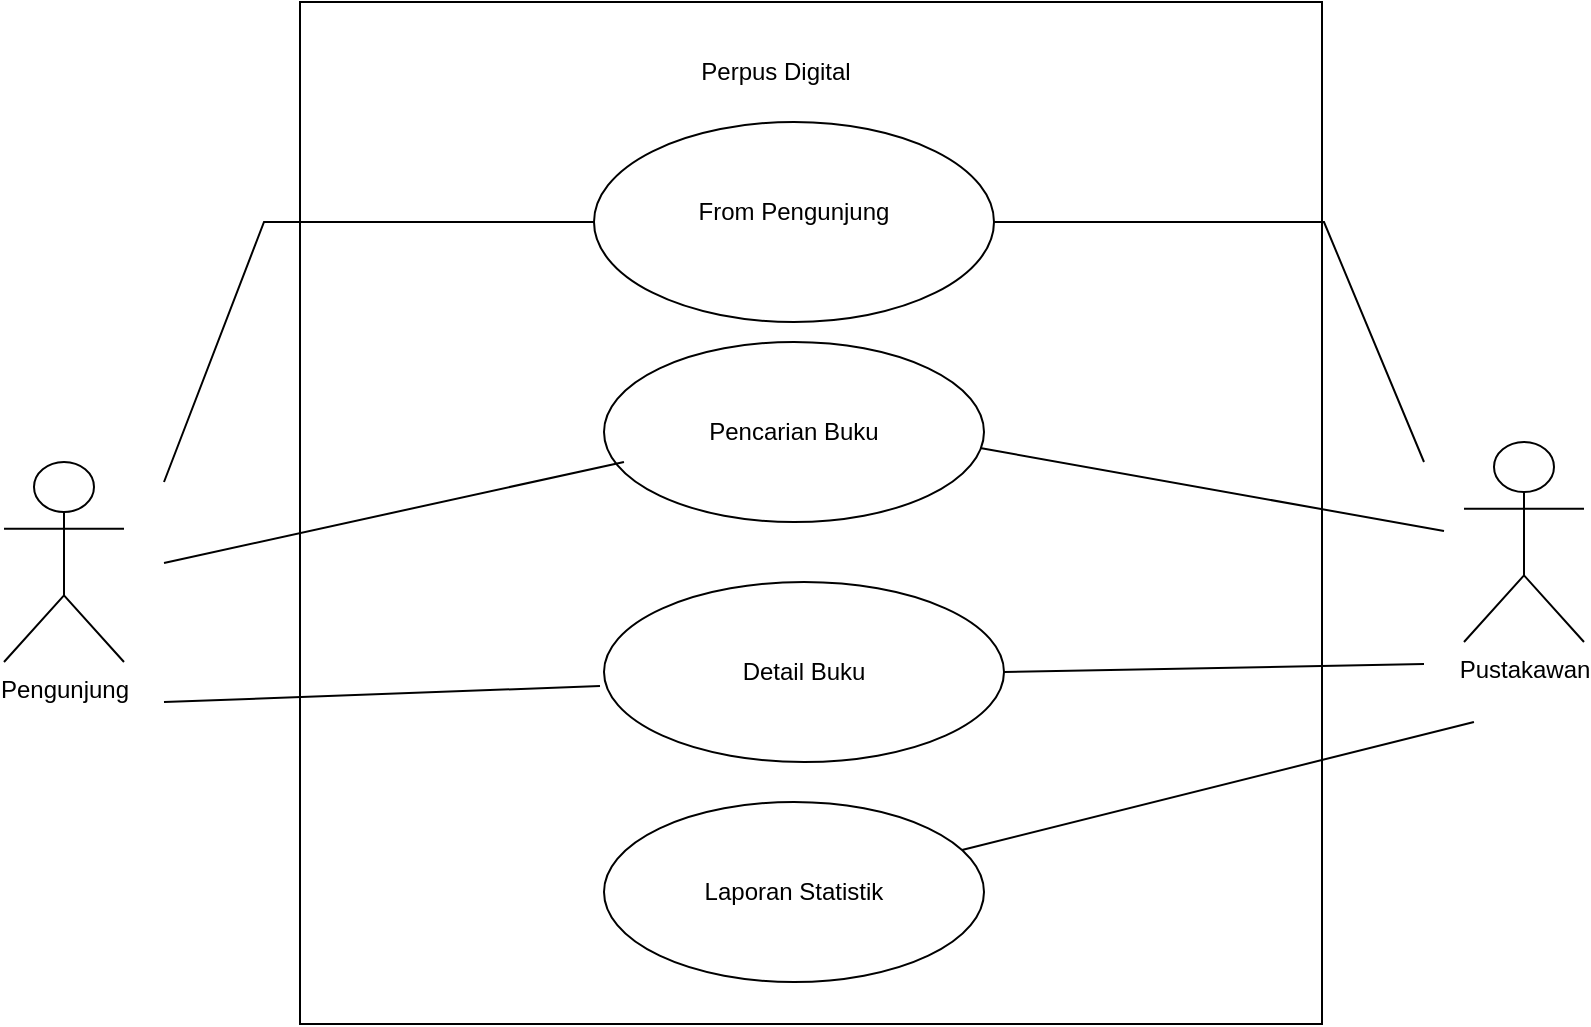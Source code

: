 <mxfile version="23.1.1" type="github">
  <diagram name="Halaman-1" id="AtvrEBhI41xPXYe3vo4j">
    <mxGraphModel dx="1388" dy="790" grid="1" gridSize="10" guides="1" tooltips="1" connect="1" arrows="1" fold="1" page="1" pageScale="1" pageWidth="827" pageHeight="1169" math="0" shadow="0">
      <root>
        <mxCell id="0" />
        <mxCell id="1" parent="0" />
        <mxCell id="qDkghE5DA0OsEVdK3eFN-2" value="Pengunjung" style="shape=umlActor;verticalLabelPosition=bottom;verticalAlign=top;html=1;outlineConnect=0;" vertex="1" parent="1">
          <mxGeometry x="10" y="350" width="60" height="100" as="geometry" />
        </mxCell>
        <mxCell id="qDkghE5DA0OsEVdK3eFN-4" value="" style="whiteSpace=wrap;html=1;aspect=fixed;" vertex="1" parent="1">
          <mxGeometry x="158" y="120" width="511" height="511" as="geometry" />
        </mxCell>
        <mxCell id="qDkghE5DA0OsEVdK3eFN-8" value="Perpus Digital" style="text;html=1;strokeColor=none;fillColor=none;align=center;verticalAlign=middle;whiteSpace=wrap;rounded=0;" vertex="1" parent="1">
          <mxGeometry x="251" y="140" width="290" height="30" as="geometry" />
        </mxCell>
        <mxCell id="qDkghE5DA0OsEVdK3eFN-9" value="" style="ellipse;whiteSpace=wrap;html=1;" vertex="1" parent="1">
          <mxGeometry x="305" y="180" width="200" height="100" as="geometry" />
        </mxCell>
        <mxCell id="qDkghE5DA0OsEVdK3eFN-10" value="From Pengunjung" style="text;html=1;strokeColor=none;fillColor=none;align=center;verticalAlign=middle;whiteSpace=wrap;rounded=0;" vertex="1" parent="1">
          <mxGeometry x="355" y="210" width="100" height="30" as="geometry" />
        </mxCell>
        <mxCell id="qDkghE5DA0OsEVdK3eFN-13" value="" style="ellipse;whiteSpace=wrap;html=1;" vertex="1" parent="1">
          <mxGeometry x="310" y="290" width="190" height="90" as="geometry" />
        </mxCell>
        <mxCell id="qDkghE5DA0OsEVdK3eFN-15" value="" style="ellipse;whiteSpace=wrap;html=1;" vertex="1" parent="1">
          <mxGeometry x="310" y="410" width="200" height="90" as="geometry" />
        </mxCell>
        <mxCell id="qDkghE5DA0OsEVdK3eFN-16" value="" style="ellipse;whiteSpace=wrap;html=1;" vertex="1" parent="1">
          <mxGeometry x="310" y="520" width="190" height="90" as="geometry" />
        </mxCell>
        <mxCell id="qDkghE5DA0OsEVdK3eFN-18" value="Pencarian Buku" style="text;html=1;strokeColor=none;fillColor=none;align=center;verticalAlign=middle;whiteSpace=wrap;rounded=0;" vertex="1" parent="1">
          <mxGeometry x="355" y="320" width="100" height="30" as="geometry" />
        </mxCell>
        <mxCell id="qDkghE5DA0OsEVdK3eFN-19" value="Detail Buku" style="text;html=1;strokeColor=none;fillColor=none;align=center;verticalAlign=middle;whiteSpace=wrap;rounded=0;" vertex="1" parent="1">
          <mxGeometry x="360" y="440" width="100" height="30" as="geometry" />
        </mxCell>
        <mxCell id="qDkghE5DA0OsEVdK3eFN-20" value="Laporan Statistik" style="text;html=1;strokeColor=none;fillColor=none;align=center;verticalAlign=middle;whiteSpace=wrap;rounded=0;" vertex="1" parent="1">
          <mxGeometry x="355" y="550" width="100" height="30" as="geometry" />
        </mxCell>
        <mxCell id="qDkghE5DA0OsEVdK3eFN-25" value="Pustakawan" style="shape=umlActor;verticalLabelPosition=bottom;verticalAlign=top;html=1;outlineConnect=0;" vertex="1" parent="1">
          <mxGeometry x="740" y="340" width="60" height="100" as="geometry" />
        </mxCell>
        <mxCell id="qDkghE5DA0OsEVdK3eFN-26" value="" style="endArrow=none;html=1;rounded=0;entryX=0;entryY=0.5;entryDx=0;entryDy=0;" edge="1" parent="1" target="qDkghE5DA0OsEVdK3eFN-9">
          <mxGeometry width="50" height="50" relative="1" as="geometry">
            <mxPoint x="90" y="360" as="sourcePoint" />
            <mxPoint x="140" y="310" as="targetPoint" />
            <Array as="points">
              <mxPoint x="140" y="230" />
            </Array>
          </mxGeometry>
        </mxCell>
        <mxCell id="qDkghE5DA0OsEVdK3eFN-32" value="" style="endArrow=none;html=1;rounded=0;exitX=1;exitY=0.5;exitDx=0;exitDy=0;" edge="1" parent="1" source="qDkghE5DA0OsEVdK3eFN-9">
          <mxGeometry width="50" height="50" relative="1" as="geometry">
            <mxPoint x="680" y="390" as="sourcePoint" />
            <mxPoint x="720" y="350" as="targetPoint" />
            <Array as="points">
              <mxPoint x="670" y="230" />
            </Array>
          </mxGeometry>
        </mxCell>
        <mxCell id="qDkghE5DA0OsEVdK3eFN-34" value="" style="endArrow=none;html=1;rounded=0;entryX=0.317;entryY=0.45;entryDx=0;entryDy=0;entryPerimeter=0;" edge="1" parent="1" target="qDkghE5DA0OsEVdK3eFN-4">
          <mxGeometry width="50" height="50" relative="1" as="geometry">
            <mxPoint x="90" y="400.5" as="sourcePoint" />
            <mxPoint x="140" y="350.5" as="targetPoint" />
          </mxGeometry>
        </mxCell>
        <mxCell id="qDkghE5DA0OsEVdK3eFN-35" value="" style="endArrow=none;html=1;rounded=0;entryX=-0.01;entryY=0.578;entryDx=0;entryDy=0;entryPerimeter=0;" edge="1" parent="1" target="qDkghE5DA0OsEVdK3eFN-15">
          <mxGeometry width="50" height="50" relative="1" as="geometry">
            <mxPoint x="90" y="470" as="sourcePoint" />
            <mxPoint x="140" y="420" as="targetPoint" />
          </mxGeometry>
        </mxCell>
        <mxCell id="qDkghE5DA0OsEVdK3eFN-36" value="" style="endArrow=none;html=1;rounded=0;entryX=0.317;entryY=0.45;entryDx=0;entryDy=0;entryPerimeter=0;exitX=0.99;exitY=0.589;exitDx=0;exitDy=0;exitPerimeter=0;" edge="1" parent="1" source="qDkghE5DA0OsEVdK3eFN-13">
          <mxGeometry width="50" height="50" relative="1" as="geometry">
            <mxPoint x="480" y="350" as="sourcePoint" />
            <mxPoint x="730" y="384.5" as="targetPoint" />
          </mxGeometry>
        </mxCell>
        <mxCell id="qDkghE5DA0OsEVdK3eFN-37" value="" style="endArrow=none;html=1;rounded=0;entryX=-0.01;entryY=0.578;entryDx=0;entryDy=0;entryPerimeter=0;exitX=1;exitY=0.5;exitDx=0;exitDy=0;" edge="1" parent="1" source="qDkghE5DA0OsEVdK3eFN-15">
          <mxGeometry width="50" height="50" relative="1" as="geometry">
            <mxPoint x="493" y="459" as="sourcePoint" />
            <mxPoint x="720" y="451" as="targetPoint" />
          </mxGeometry>
        </mxCell>
        <mxCell id="qDkghE5DA0OsEVdK3eFN-38" value="" style="endArrow=none;html=1;rounded=0;entryX=-0.01;entryY=0.578;entryDx=0;entryDy=0;entryPerimeter=0;" edge="1" parent="1" source="qDkghE5DA0OsEVdK3eFN-16">
          <mxGeometry width="50" height="50" relative="1" as="geometry">
            <mxPoint x="460" y="530" as="sourcePoint" />
            <mxPoint x="744.98" y="480" as="targetPoint" />
          </mxGeometry>
        </mxCell>
      </root>
    </mxGraphModel>
  </diagram>
</mxfile>
